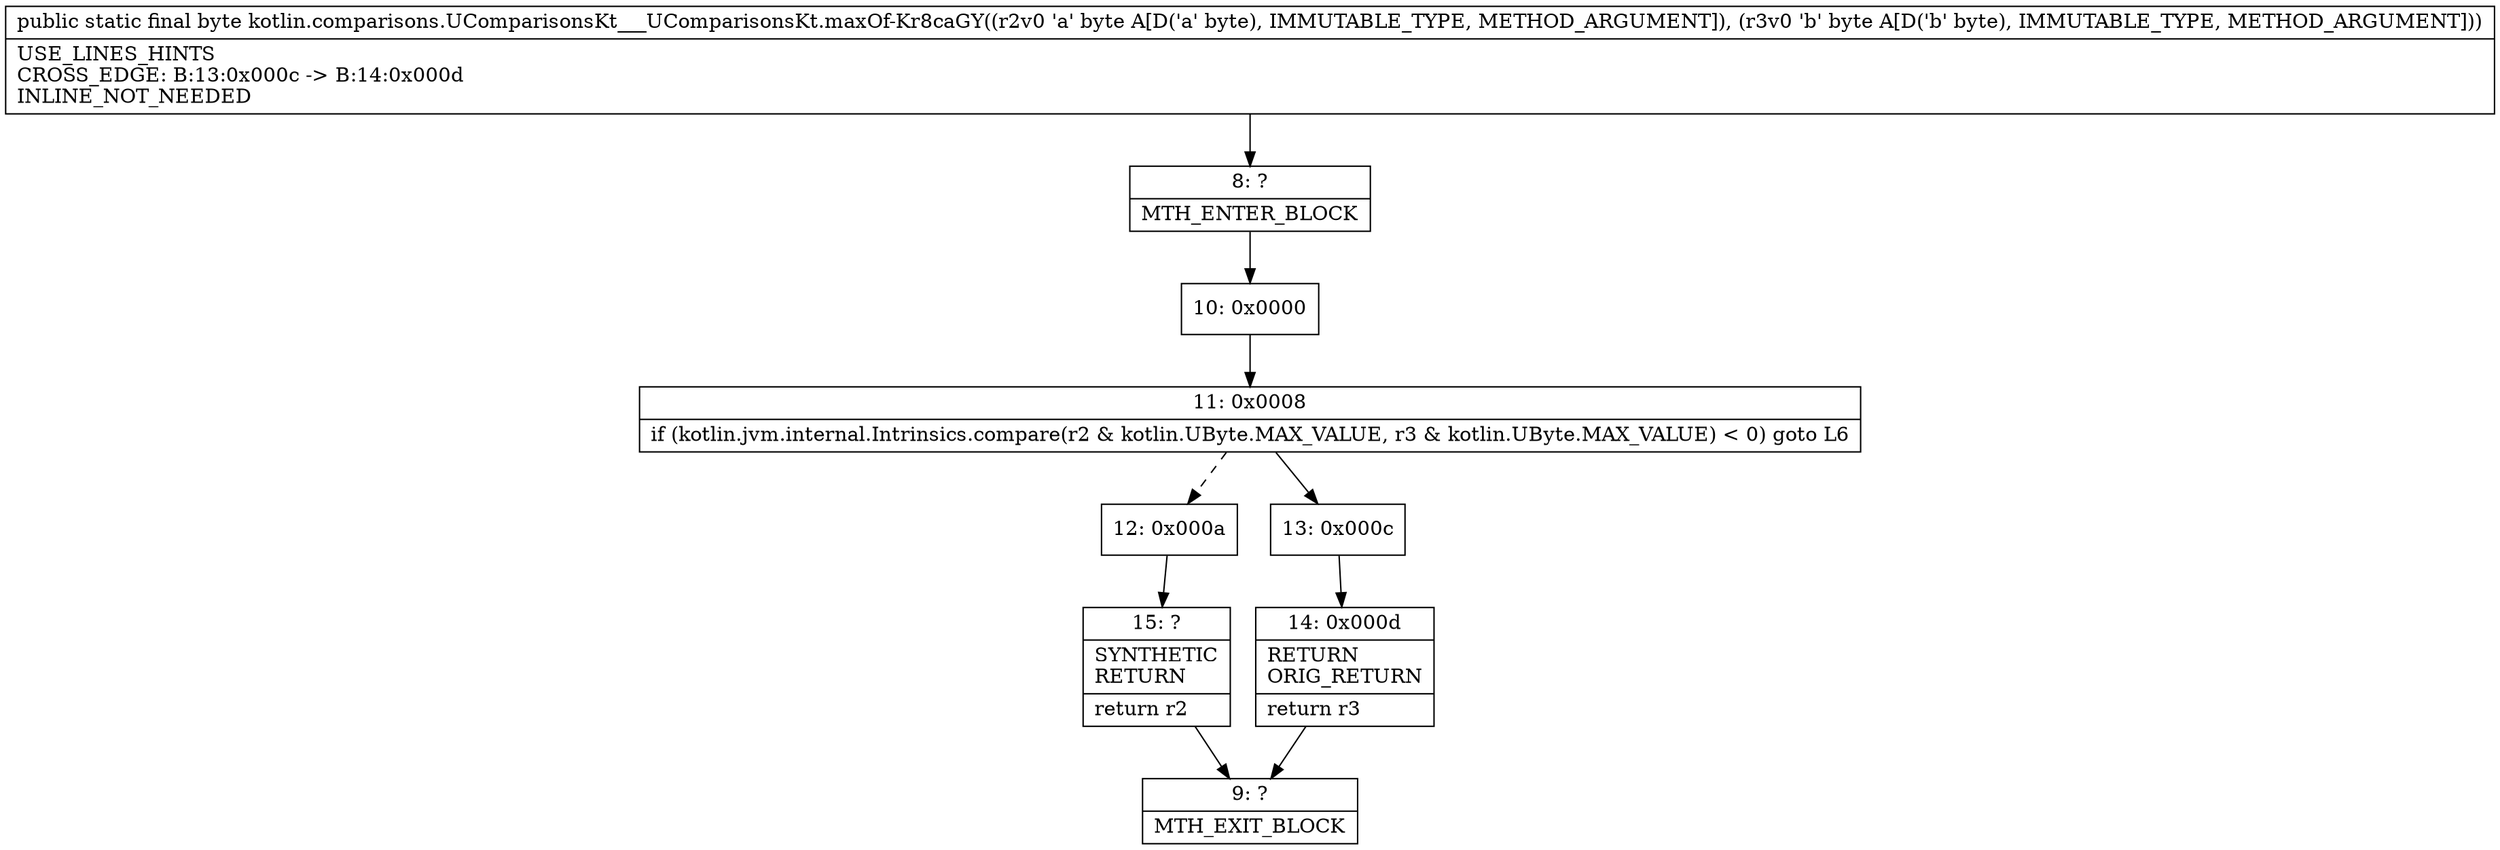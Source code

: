 digraph "CFG forkotlin.comparisons.UComparisonsKt___UComparisonsKt.maxOf\-Kr8caGY(BB)B" {
Node_8 [shape=record,label="{8\:\ ?|MTH_ENTER_BLOCK\l}"];
Node_10 [shape=record,label="{10\:\ 0x0000}"];
Node_11 [shape=record,label="{11\:\ 0x0008|if (kotlin.jvm.internal.Intrinsics.compare(r2 & kotlin.UByte.MAX_VALUE, r3 & kotlin.UByte.MAX_VALUE) \< 0) goto L6\l}"];
Node_12 [shape=record,label="{12\:\ 0x000a}"];
Node_15 [shape=record,label="{15\:\ ?|SYNTHETIC\lRETURN\l|return r2\l}"];
Node_9 [shape=record,label="{9\:\ ?|MTH_EXIT_BLOCK\l}"];
Node_13 [shape=record,label="{13\:\ 0x000c}"];
Node_14 [shape=record,label="{14\:\ 0x000d|RETURN\lORIG_RETURN\l|return r3\l}"];
MethodNode[shape=record,label="{public static final byte kotlin.comparisons.UComparisonsKt___UComparisonsKt.maxOf\-Kr8caGY((r2v0 'a' byte A[D('a' byte), IMMUTABLE_TYPE, METHOD_ARGUMENT]), (r3v0 'b' byte A[D('b' byte), IMMUTABLE_TYPE, METHOD_ARGUMENT]))  | USE_LINES_HINTS\lCROSS_EDGE: B:13:0x000c \-\> B:14:0x000d\lINLINE_NOT_NEEDED\l}"];
MethodNode -> Node_8;Node_8 -> Node_10;
Node_10 -> Node_11;
Node_11 -> Node_12[style=dashed];
Node_11 -> Node_13;
Node_12 -> Node_15;
Node_15 -> Node_9;
Node_13 -> Node_14;
Node_14 -> Node_9;
}


